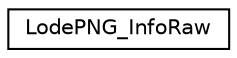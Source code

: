 digraph "Graphical Class Hierarchy"
{
 // INTERACTIVE_SVG=YES
  edge [fontname="Helvetica",fontsize="10",labelfontname="Helvetica",labelfontsize="10"];
  node [fontname="Helvetica",fontsize="10",shape=record];
  rankdir="LR";
  Node0 [label="LodePNG_InfoRaw",height=0.2,width=0.4,color="black", fillcolor="white", style="filled",URL="$d3/d36/struct_lode_p_n_g___info_raw.html"];
}
